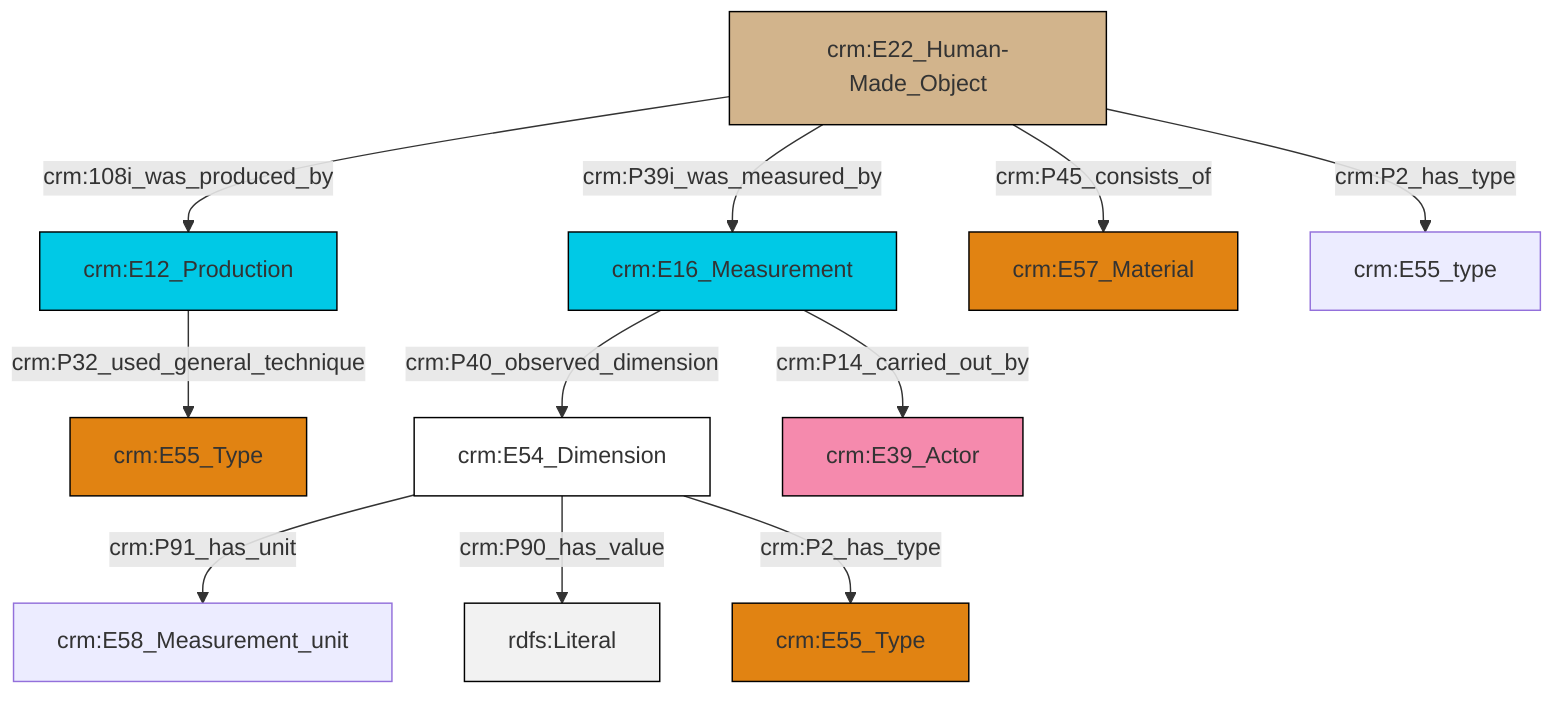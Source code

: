 graph TD
classDef Literal fill:#f2f2f2,stroke:#000000;
classDef CRM_Entity fill:#FFFFFF,stroke:#000000;
classDef Temporal_Entity fill:#00C9E6, stroke:#000000;
classDef Type fill:#E18312, stroke:#000000;
classDef Time-Span fill:#2C9C91, stroke:#000000;
classDef Appellation fill:#FFEB7F, stroke:#000000;
classDef Place fill:#008836, stroke:#000000;
classDef Persistent_Item fill:#B266B2, stroke:#000000;
classDef Conceptual_Object fill:#FFD700, stroke:#000000;
classDef Physical_Thing fill:#D2B48C, stroke:#000000;
classDef Actor fill:#f58aad, stroke:#000000;
classDef PC_Classes fill:#4ce600, stroke:#000000;
classDef Multi fill:#cccccc,stroke:#000000;

0["crm:E12_Production"]:::Temporal_Entity -->|crm:P32_used_general_technique| 1["crm:E55_Type"]:::Type
4["crm:E22_Human-Made_Object"]:::Physical_Thing -->|crm:108i_was_produced_by| 0["crm:E12_Production"]:::Temporal_Entity
4["crm:E22_Human-Made_Object"]:::Physical_Thing -->|crm:P39i_was_measured_by| 7["crm:E16_Measurement"]:::Temporal_Entity
8["crm:E54_Dimension"]:::CRM_Entity -->|crm:P91_has_unit| 2["crm:E58_Measurement_unit"]:::Default
7["crm:E16_Measurement"]:::Temporal_Entity -->|crm:P40_observed_dimension| 8["crm:E54_Dimension"]:::CRM_Entity
4["crm:E22_Human-Made_Object"]:::Physical_Thing -->|crm:P45_consists_of| 11["crm:E57_Material"]:::Type
8["crm:E54_Dimension"]:::CRM_Entity -->|crm:P90_has_value| 12[rdfs:Literal]:::Literal
8["crm:E54_Dimension"]:::CRM_Entity -->|crm:P2_has_type| 13["crm:E55_Type"]:::Type
7["crm:E16_Measurement"]:::Temporal_Entity -->|crm:P14_carried_out_by| 16["crm:E39_Actor"]:::Actor
4["crm:E22_Human-Made_Object"]:::Physical_Thing -->|crm:P2_has_type| 17["crm:E55_type"]:::Default